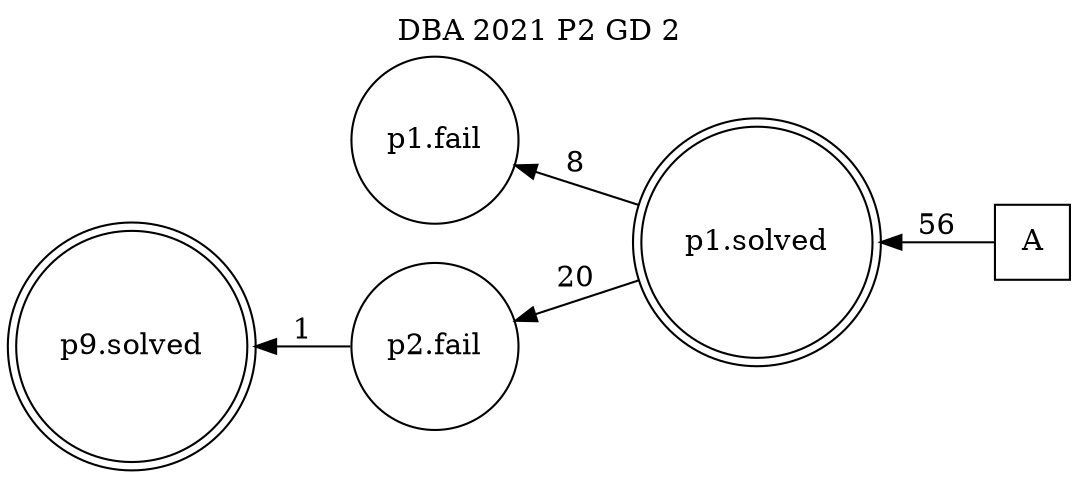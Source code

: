 digraph DBA_2021_P2_GD_2 {
labelloc="tl"
label= " DBA 2021 P2 GD 2 "
rankdir="RL";
graph [ size=" 10 , 10 !"]

"A" [shape="square" label="A"]
"p1.solved" [shape="doublecircle" label="p1.solved"]
"p1.fail" [shape="circle" label="p1.fail"]
"p2.fail" [shape="circle" label="p2.fail"]
"p9.solved" [shape="doublecircle" label="p9.solved"]
"A" -> "p1.solved" [ label=56]
"p1.solved" -> "p1.fail" [ label=8]
"p1.solved" -> "p2.fail" [ label=20]
"p2.fail" -> "p9.solved" [ label=1]
}
